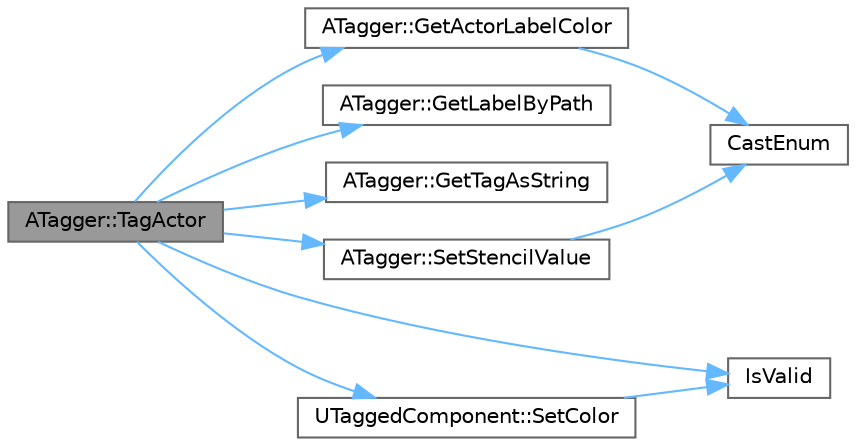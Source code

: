 digraph "ATagger::TagActor"
{
 // INTERACTIVE_SVG=YES
 // LATEX_PDF_SIZE
  bgcolor="transparent";
  edge [fontname=Helvetica,fontsize=10,labelfontname=Helvetica,labelfontsize=10];
  node [fontname=Helvetica,fontsize=10,shape=box,height=0.2,width=0.4];
  rankdir="LR";
  Node1 [id="Node000001",label="ATagger::TagActor",height=0.2,width=0.4,color="gray40", fillcolor="grey60", style="filled", fontcolor="black",tooltip="Set the tag of an actor."];
  Node1 -> Node2 [id="edge1_Node000001_Node000002",color="steelblue1",style="solid",tooltip=" "];
  Node2 [id="Node000002",label="ATagger::GetActorLabelColor",height=0.2,width=0.4,color="grey40", fillcolor="white", style="filled",URL="$da/d86/classATagger.html#ad30a07f35f3db9d174589bb8abddd11f",tooltip="获得实例分割中参与者所标注的颜色"];
  Node2 -> Node3 [id="edge2_Node000002_Node000003",color="steelblue1",style="solid",tooltip=" "];
  Node3 [id="Node000003",label="CastEnum",height=0.2,width=0.4,color="grey40", fillcolor="white", style="filled",URL="$d2/d35/Tagger_8cpp.html#a71868d020d0298e901136dde7c5a62a5",tooltip=" "];
  Node1 -> Node4 [id="edge3_Node000001_Node000004",color="steelblue1",style="solid",tooltip=" "];
  Node4 [id="Node000004",label="ATagger::GetLabelByPath",height=0.2,width=0.4,color="grey40", fillcolor="white", style="filled",URL="$da/d86/classATagger.html#aad05d5a21390b4353006636903dcde06",tooltip="Method that computes the label corresponding to an specific object using the folder path in which it ..."];
  Node1 -> Node5 [id="edge4_Node000001_Node000005",color="steelblue1",style="solid",tooltip=" "];
  Node5 [id="Node000005",label="ATagger::GetTagAsString",height=0.2,width=0.4,color="grey40", fillcolor="white", style="filled",URL="$da/d86/classATagger.html#a2b8ab63680928bbd944deecb7e87ec23",tooltip="Retrieve the tags of an already tagged actor."];
  Node1 -> Node6 [id="edge5_Node000001_Node000006",color="steelblue1",style="solid",tooltip=" "];
  Node6 [id="Node000006",label="IsValid",height=0.2,width=0.4,color="grey40", fillcolor="white", style="filled",URL="$d2/d40/TrafficLightBase_8cpp.html#a1459952e95242b0c926376d0bb4692b8",tooltip=" "];
  Node1 -> Node7 [id="edge6_Node000001_Node000007",color="steelblue1",style="solid",tooltip=" "];
  Node7 [id="Node000007",label="UTaggedComponent::SetColor",height=0.2,width=0.4,color="grey40", fillcolor="white", style="filled",URL="$d8/d9f/classUTaggedComponent.html#a996f100e6eead478883b85cbb1d54569",tooltip=" "];
  Node7 -> Node6 [id="edge7_Node000007_Node000006",color="steelblue1",style="solid",tooltip=" "];
  Node1 -> Node8 [id="edge8_Node000001_Node000008",color="steelblue1",style="solid",tooltip=" "];
  Node8 [id="Node000008",label="ATagger::SetStencilValue",height=0.2,width=0.4,color="grey40", fillcolor="white", style="filled",URL="$da/d86/classATagger.html#ac21f239b285add6402af8245dc2f53cd",tooltip=" "];
  Node8 -> Node3 [id="edge9_Node000008_Node000003",color="steelblue1",style="solid",tooltip=" "];
}
